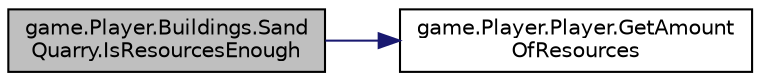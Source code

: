 digraph "game.Player.Buildings.SandQuarry.IsResourcesEnough"
{
 // LATEX_PDF_SIZE
  edge [fontname="Helvetica",fontsize="10",labelfontname="Helvetica",labelfontsize="10"];
  node [fontname="Helvetica",fontsize="10",shape=record];
  rankdir="LR";
  Node1 [label="game.Player.Buildings.Sand\lQuarry.IsResourcesEnough",height=0.2,width=0.4,color="black", fillcolor="grey75", style="filled", fontcolor="black",tooltip="Проверка, хватает ли ресурсов для постройки."];
  Node1 -> Node2 [color="midnightblue",fontsize="10",style="solid",fontname="Helvetica"];
  Node2 [label="game.Player.Player.GetAmount\lOfResources",height=0.2,width=0.4,color="black", fillcolor="white", style="filled",URL="$a00112.html#ac611a3bcfc5f2e198c059ce0d4c1f48a",tooltip="Метод возращающий кол-во ресурса."];
}
